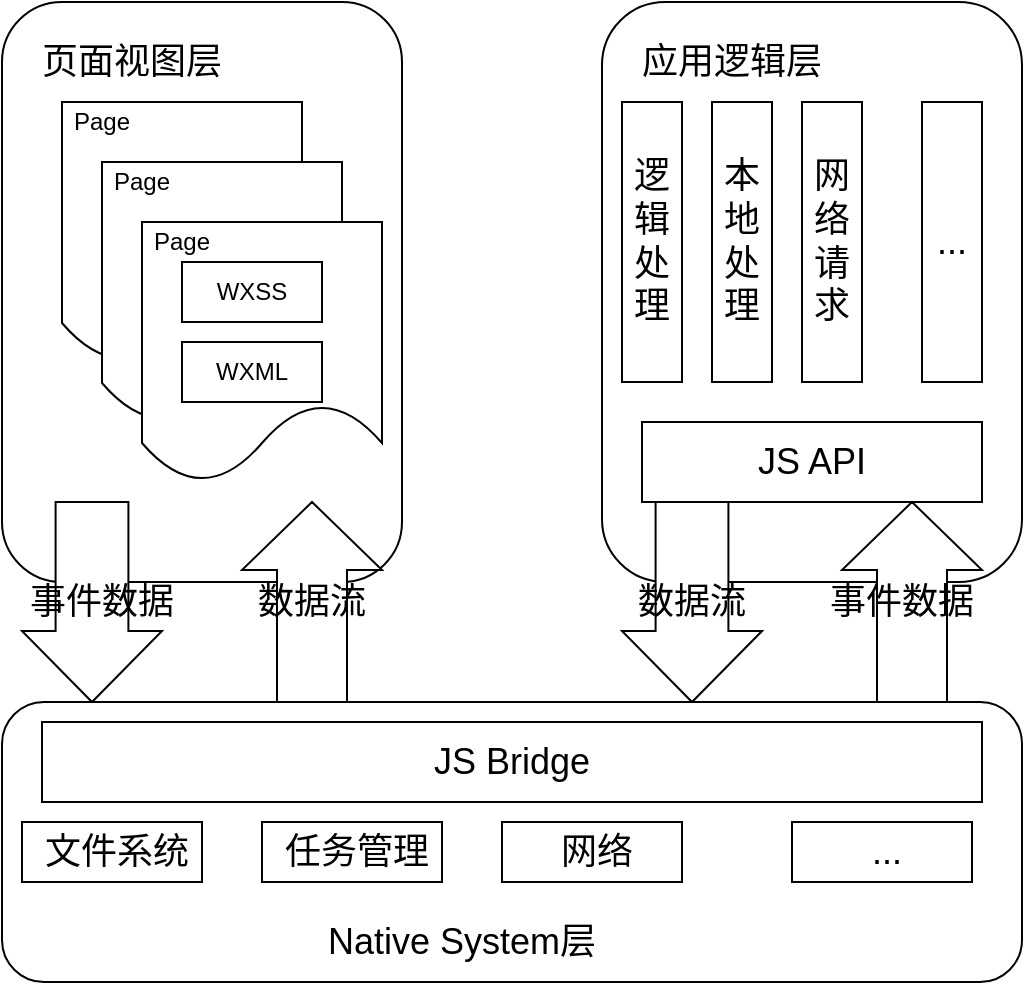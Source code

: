 <mxfile version="13.6.4" type="github">
  <diagram id="arBBFlqfjIR4IJKLDdMM" name="Page-1">
    <mxGraphModel dx="538" dy="493" grid="1" gridSize="10" guides="1" tooltips="1" connect="1" arrows="1" fold="1" page="1" pageScale="1" pageWidth="827" pageHeight="1169" math="0" shadow="0">
      <root>
        <mxCell id="0" />
        <mxCell id="1" parent="0" />
        <mxCell id="R-ma0miIVleLHsCqQN6R-13" value="" style="rounded=1;whiteSpace=wrap;html=1;" vertex="1" parent="1">
          <mxGeometry x="230" y="30" width="200" height="290" as="geometry" />
        </mxCell>
        <mxCell id="R-ma0miIVleLHsCqQN6R-3" value="" style="shape=document;whiteSpace=wrap;html=1;boundedLbl=1;" vertex="1" parent="1">
          <mxGeometry x="260" y="80" width="120" height="130" as="geometry" />
        </mxCell>
        <mxCell id="R-ma0miIVleLHsCqQN6R-2" value="Page" style="text;html=1;strokeColor=none;fillColor=none;align=center;verticalAlign=middle;whiteSpace=wrap;rounded=0;" vertex="1" parent="1">
          <mxGeometry x="260" y="80" width="40" height="20" as="geometry" />
        </mxCell>
        <mxCell id="R-ma0miIVleLHsCqQN6R-4" value="" style="shape=document;whiteSpace=wrap;html=1;boundedLbl=1;" vertex="1" parent="1">
          <mxGeometry x="280" y="110" width="120" height="130" as="geometry" />
        </mxCell>
        <mxCell id="R-ma0miIVleLHsCqQN6R-5" value="Page" style="text;html=1;strokeColor=none;fillColor=none;align=center;verticalAlign=middle;whiteSpace=wrap;rounded=0;" vertex="1" parent="1">
          <mxGeometry x="280" y="110" width="40" height="20" as="geometry" />
        </mxCell>
        <mxCell id="R-ma0miIVleLHsCqQN6R-8" value="" style="shape=document;whiteSpace=wrap;html=1;boundedLbl=1;" vertex="1" parent="1">
          <mxGeometry x="300" y="140" width="120" height="130" as="geometry" />
        </mxCell>
        <mxCell id="R-ma0miIVleLHsCqQN6R-9" value="Page" style="text;html=1;strokeColor=none;fillColor=none;align=center;verticalAlign=middle;whiteSpace=wrap;rounded=0;" vertex="1" parent="1">
          <mxGeometry x="300" y="140" width="40" height="20" as="geometry" />
        </mxCell>
        <mxCell id="R-ma0miIVleLHsCqQN6R-11" value="WXSS" style="rounded=0;whiteSpace=wrap;html=1;" vertex="1" parent="1">
          <mxGeometry x="320" y="160" width="70" height="30" as="geometry" />
        </mxCell>
        <mxCell id="R-ma0miIVleLHsCqQN6R-12" value="WXML" style="rounded=0;whiteSpace=wrap;html=1;" vertex="1" parent="1">
          <mxGeometry x="320" y="200" width="70" height="30" as="geometry" />
        </mxCell>
        <mxCell id="R-ma0miIVleLHsCqQN6R-14" value="&lt;font style=&quot;font-size: 18px&quot;&gt;页面视图层&lt;/font&gt;" style="text;html=1;strokeColor=none;fillColor=none;align=center;verticalAlign=middle;whiteSpace=wrap;rounded=0;" vertex="1" parent="1">
          <mxGeometry x="240" y="40" width="110" height="40" as="geometry" />
        </mxCell>
        <mxCell id="R-ma0miIVleLHsCqQN6R-16" style="edgeStyle=orthogonalEdgeStyle;rounded=0;orthogonalLoop=1;jettySize=auto;html=1;exitX=0.5;exitY=1;exitDx=0;exitDy=0;" edge="1" parent="1">
          <mxGeometry relative="1" as="geometry">
            <mxPoint x="330" y="260" as="sourcePoint" />
            <mxPoint x="330" y="260" as="targetPoint" />
          </mxGeometry>
        </mxCell>
        <mxCell id="R-ma0miIVleLHsCqQN6R-17" value="" style="rounded=1;whiteSpace=wrap;html=1;" vertex="1" parent="1">
          <mxGeometry x="530" y="30" width="210" height="290" as="geometry" />
        </mxCell>
        <mxCell id="R-ma0miIVleLHsCqQN6R-26" value="&lt;font style=&quot;font-size: 18px&quot;&gt;应用逻辑层&lt;/font&gt;" style="text;html=1;strokeColor=none;fillColor=none;align=center;verticalAlign=middle;whiteSpace=wrap;rounded=0;" vertex="1" parent="1">
          <mxGeometry x="540" y="40" width="110" height="40" as="geometry" />
        </mxCell>
        <mxCell id="R-ma0miIVleLHsCqQN6R-27" style="edgeStyle=orthogonalEdgeStyle;rounded=0;orthogonalLoop=1;jettySize=auto;html=1;exitX=0.5;exitY=1;exitDx=0;exitDy=0;" edge="1" parent="1" source="R-ma0miIVleLHsCqQN6R-17" target="R-ma0miIVleLHsCqQN6R-17">
          <mxGeometry relative="1" as="geometry" />
        </mxCell>
        <mxCell id="R-ma0miIVleLHsCqQN6R-28" value="&lt;font style=&quot;font-size: 18px&quot;&gt;逻辑处理&lt;/font&gt;" style="rounded=0;whiteSpace=wrap;html=1;" vertex="1" parent="1">
          <mxGeometry x="540" y="80" width="30" height="140" as="geometry" />
        </mxCell>
        <mxCell id="R-ma0miIVleLHsCqQN6R-39" value="" style="shape=singleArrow;direction=south;whiteSpace=wrap;html=1;arrowWidth=0.52;arrowSize=0.355;" vertex="1" parent="1">
          <mxGeometry x="240" y="280" width="70" height="100" as="geometry" />
        </mxCell>
        <mxCell id="R-ma0miIVleLHsCqQN6R-43" value="&lt;font style=&quot;font-size: 18px&quot;&gt;事件数据&lt;/font&gt;" style="text;html=1;strokeColor=none;fillColor=none;align=center;verticalAlign=middle;whiteSpace=wrap;rounded=0;" vertex="1" parent="1">
          <mxGeometry x="240" y="320" width="80" height="20" as="geometry" />
        </mxCell>
        <mxCell id="R-ma0miIVleLHsCqQN6R-45" style="edgeStyle=orthogonalEdgeStyle;rounded=0;orthogonalLoop=1;jettySize=auto;html=1;exitX=0.5;exitY=1;exitDx=0;exitDy=0;" edge="1" parent="1" source="R-ma0miIVleLHsCqQN6R-43" target="R-ma0miIVleLHsCqQN6R-43">
          <mxGeometry relative="1" as="geometry" />
        </mxCell>
        <mxCell id="R-ma0miIVleLHsCqQN6R-48" value="" style="shape=singleArrow;direction=south;whiteSpace=wrap;html=1;arrowWidth=0.52;arrowSize=0.355;" vertex="1" parent="1">
          <mxGeometry x="540" y="280" width="70" height="100" as="geometry" />
        </mxCell>
        <mxCell id="R-ma0miIVleLHsCqQN6R-49" value="" style="shape=singleArrow;direction=north;whiteSpace=wrap;html=1;arrowWidth=0.5;arrowSize=0.34;" vertex="1" parent="1">
          <mxGeometry x="350" y="280" width="70" height="100" as="geometry" />
        </mxCell>
        <mxCell id="R-ma0miIVleLHsCqQN6R-50" value="&lt;font size=&quot;4&quot;&gt;数据流&lt;/font&gt;" style="text;html=1;strokeColor=none;fillColor=none;align=center;verticalAlign=middle;whiteSpace=wrap;rounded=0;" vertex="1" parent="1">
          <mxGeometry x="345" y="320" width="80" height="20" as="geometry" />
        </mxCell>
        <mxCell id="R-ma0miIVleLHsCqQN6R-51" value="&lt;font size=&quot;4&quot;&gt;数据流&lt;/font&gt;" style="text;html=1;strokeColor=none;fillColor=none;align=center;verticalAlign=middle;whiteSpace=wrap;rounded=0;" vertex="1" parent="1">
          <mxGeometry x="535" y="320" width="80" height="20" as="geometry" />
        </mxCell>
        <mxCell id="R-ma0miIVleLHsCqQN6R-53" value="" style="shape=singleArrow;direction=north;whiteSpace=wrap;html=1;arrowWidth=0.5;arrowSize=0.34;" vertex="1" parent="1">
          <mxGeometry x="650" y="280" width="70" height="100" as="geometry" />
        </mxCell>
        <mxCell id="R-ma0miIVleLHsCqQN6R-52" value="&lt;font style=&quot;font-size: 18px&quot;&gt;事件数据&lt;/font&gt;" style="text;html=1;strokeColor=none;fillColor=none;align=center;verticalAlign=middle;whiteSpace=wrap;rounded=0;" vertex="1" parent="1">
          <mxGeometry x="640" y="320" width="80" height="20" as="geometry" />
        </mxCell>
        <mxCell id="R-ma0miIVleLHsCqQN6R-54" value="&lt;font size=&quot;4&quot;&gt;本地处理&lt;/font&gt;" style="rounded=0;whiteSpace=wrap;html=1;" vertex="1" parent="1">
          <mxGeometry x="585" y="80" width="30" height="140" as="geometry" />
        </mxCell>
        <mxCell id="R-ma0miIVleLHsCqQN6R-55" value="&lt;font style=&quot;font-size: 18px&quot;&gt;JS API&lt;/font&gt;" style="rounded=0;whiteSpace=wrap;html=1;" vertex="1" parent="1">
          <mxGeometry x="550" y="240" width="170" height="40" as="geometry" />
        </mxCell>
        <mxCell id="R-ma0miIVleLHsCqQN6R-56" value="&lt;font size=&quot;4&quot;&gt;网络请求&lt;/font&gt;" style="rounded=0;whiteSpace=wrap;html=1;" vertex="1" parent="1">
          <mxGeometry x="630" y="80" width="30" height="140" as="geometry" />
        </mxCell>
        <mxCell id="R-ma0miIVleLHsCqQN6R-57" value="&lt;font size=&quot;4&quot;&gt;...&lt;/font&gt;" style="rounded=0;whiteSpace=wrap;html=1;" vertex="1" parent="1">
          <mxGeometry x="690" y="80" width="30" height="140" as="geometry" />
        </mxCell>
        <mxCell id="R-ma0miIVleLHsCqQN6R-58" value="" style="rounded=1;whiteSpace=wrap;html=1;" vertex="1" parent="1">
          <mxGeometry x="230" y="380" width="510" height="140" as="geometry" />
        </mxCell>
        <mxCell id="R-ma0miIVleLHsCqQN6R-59" value="&lt;font style=&quot;font-size: 18px&quot;&gt;JS Bridge&lt;/font&gt;" style="rounded=0;whiteSpace=wrap;html=1;" vertex="1" parent="1">
          <mxGeometry x="250" y="390" width="470" height="40" as="geometry" />
        </mxCell>
        <mxCell id="R-ma0miIVleLHsCqQN6R-60" value="" style="rounded=0;whiteSpace=wrap;html=1;" vertex="1" parent="1">
          <mxGeometry x="240" y="440" width="90" height="30" as="geometry" />
        </mxCell>
        <mxCell id="R-ma0miIVleLHsCqQN6R-61" value="&lt;font size=&quot;4&quot;&gt;文件系统&lt;/font&gt;" style="text;html=1;strokeColor=none;fillColor=none;align=center;verticalAlign=middle;whiteSpace=wrap;rounded=0;" vertex="1" parent="1">
          <mxGeometry x="240" y="445" width="95" height="20" as="geometry" />
        </mxCell>
        <mxCell id="R-ma0miIVleLHsCqQN6R-64" value="" style="rounded=0;whiteSpace=wrap;html=1;" vertex="1" parent="1">
          <mxGeometry x="360" y="440" width="90" height="30" as="geometry" />
        </mxCell>
        <mxCell id="R-ma0miIVleLHsCqQN6R-65" value="&lt;font size=&quot;4&quot;&gt;任务管理&lt;/font&gt;" style="text;html=1;strokeColor=none;fillColor=none;align=center;verticalAlign=middle;whiteSpace=wrap;rounded=0;" vertex="1" parent="1">
          <mxGeometry x="360" y="445" width="95" height="20" as="geometry" />
        </mxCell>
        <mxCell id="R-ma0miIVleLHsCqQN6R-66" value="" style="rounded=0;whiteSpace=wrap;html=1;" vertex="1" parent="1">
          <mxGeometry x="480" y="440" width="90" height="30" as="geometry" />
        </mxCell>
        <mxCell id="R-ma0miIVleLHsCqQN6R-67" value="&lt;font size=&quot;4&quot;&gt;网络&lt;/font&gt;" style="text;html=1;strokeColor=none;fillColor=none;align=center;verticalAlign=middle;whiteSpace=wrap;rounded=0;" vertex="1" parent="1">
          <mxGeometry x="480" y="445" width="95" height="20" as="geometry" />
        </mxCell>
        <mxCell id="R-ma0miIVleLHsCqQN6R-68" value="" style="rounded=0;whiteSpace=wrap;html=1;" vertex="1" parent="1">
          <mxGeometry x="625" y="440" width="90" height="30" as="geometry" />
        </mxCell>
        <mxCell id="R-ma0miIVleLHsCqQN6R-69" value="&lt;font size=&quot;4&quot;&gt;...&lt;/font&gt;" style="text;html=1;strokeColor=none;fillColor=none;align=center;verticalAlign=middle;whiteSpace=wrap;rounded=0;" vertex="1" parent="1">
          <mxGeometry x="625" y="445" width="95" height="20" as="geometry" />
        </mxCell>
        <mxCell id="R-ma0miIVleLHsCqQN6R-70" value="&lt;font style=&quot;font-size: 18px&quot;&gt;Native System层&lt;/font&gt;" style="text;html=1;strokeColor=none;fillColor=none;align=center;verticalAlign=middle;whiteSpace=wrap;rounded=0;" vertex="1" parent="1">
          <mxGeometry x="345" y="480" width="230" height="40" as="geometry" />
        </mxCell>
      </root>
    </mxGraphModel>
  </diagram>
</mxfile>
